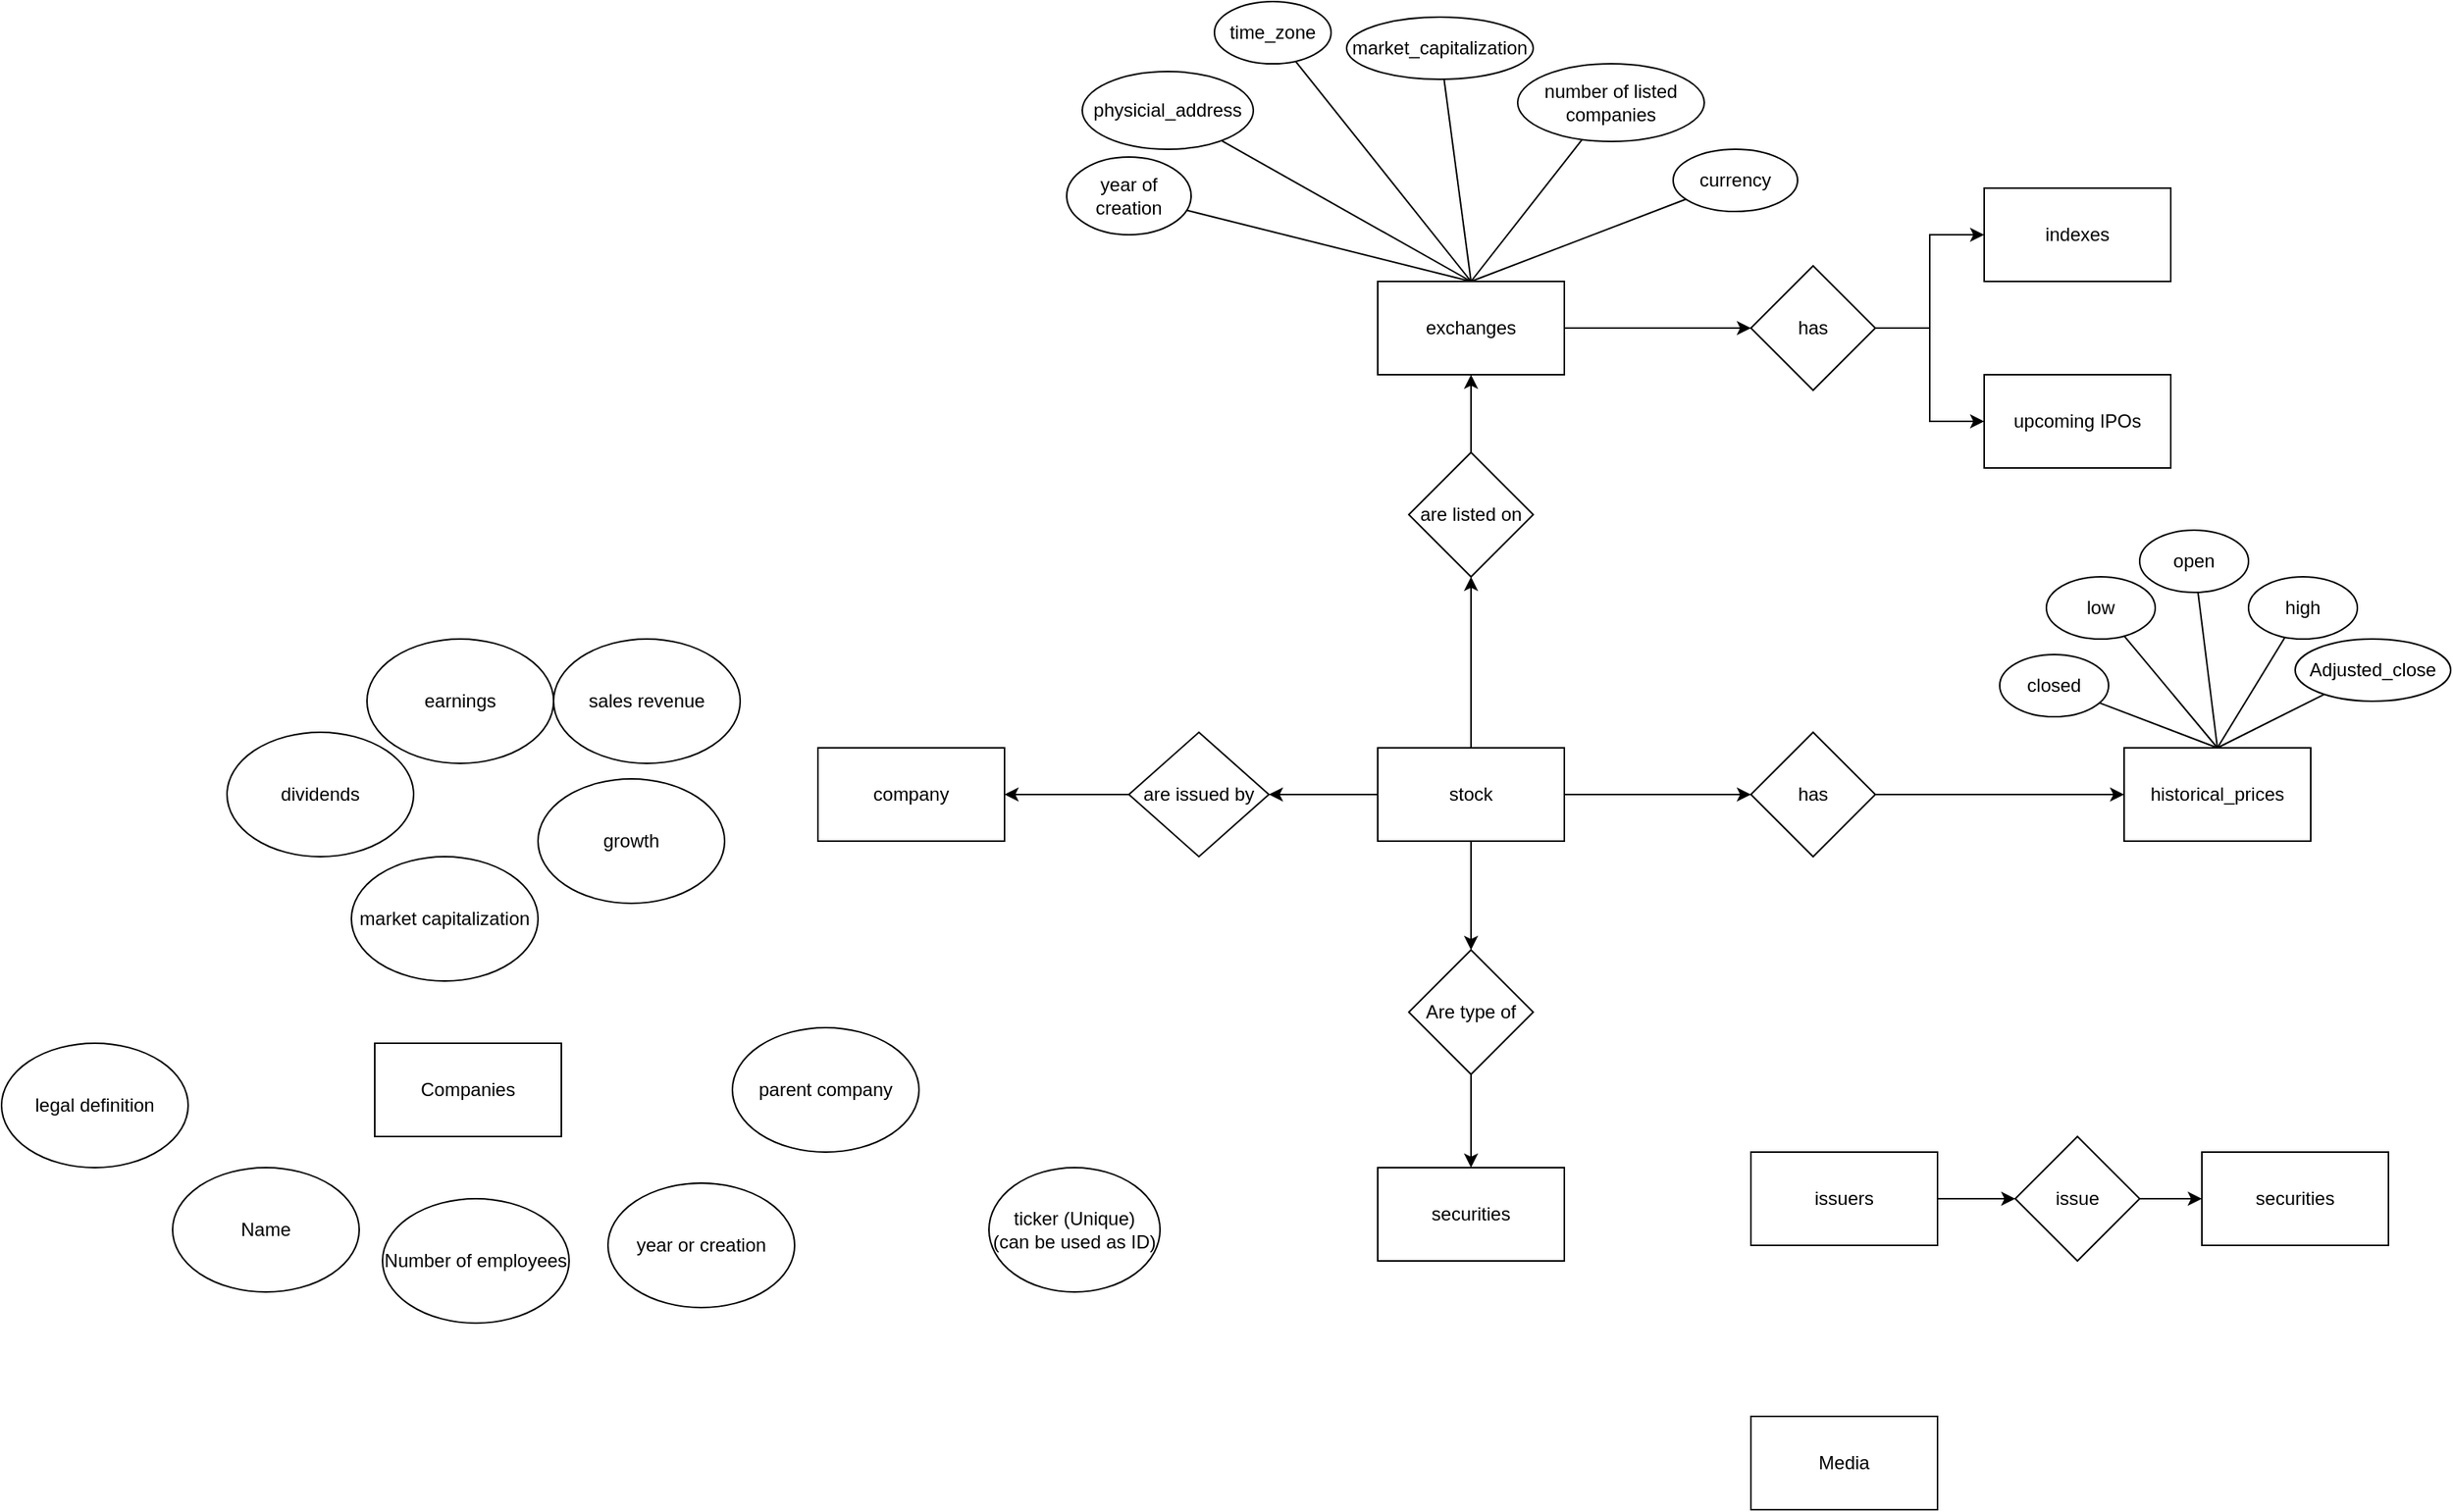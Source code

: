 <mxfile version="16.5.1" type="device"><diagram id="R2lEEEUBdFMjLlhIrx00" name="Page-1"><mxGraphModel dx="3435" dy="1573" grid="1" gridSize="10" guides="1" tooltips="1" connect="1" arrows="1" fold="1" page="1" pageScale="1" pageWidth="850" pageHeight="1100" math="0" shadow="0" extFonts="Permanent Marker^https://fonts.googleapis.com/css?family=Permanent+Marker"><root><mxCell id="0"/><mxCell id="1" parent="0"/><mxCell id="wfD22E9LBwg1Gz34zHIe-21" style="edgeStyle=orthogonalEdgeStyle;rounded=0;orthogonalLoop=1;jettySize=auto;html=1;exitX=1;exitY=0.5;exitDx=0;exitDy=0;entryX=0;entryY=0.5;entryDx=0;entryDy=0;endArrow=classic;endFill=1;" edge="1" parent="1" source="wfD22E9LBwg1Gz34zHIe-1" target="wfD22E9LBwg1Gz34zHIe-20"><mxGeometry relative="1" as="geometry"/></mxCell><mxCell id="wfD22E9LBwg1Gz34zHIe-43" style="edgeStyle=orthogonalEdgeStyle;rounded=0;orthogonalLoop=1;jettySize=auto;html=1;exitX=0.5;exitY=0;exitDx=0;exitDy=0;entryX=0.5;entryY=1;entryDx=0;entryDy=0;startArrow=none;startFill=0;endArrow=classic;endFill=1;" edge="1" parent="1" source="wfD22E9LBwg1Gz34zHIe-1" target="wfD22E9LBwg1Gz34zHIe-41"><mxGeometry relative="1" as="geometry"/></mxCell><mxCell id="wfD22E9LBwg1Gz34zHIe-67" style="edgeStyle=orthogonalEdgeStyle;rounded=0;orthogonalLoop=1;jettySize=auto;html=1;exitX=0;exitY=0.5;exitDx=0;exitDy=0;entryX=1;entryY=0.5;entryDx=0;entryDy=0;startArrow=none;startFill=0;endArrow=classic;endFill=1;" edge="1" parent="1" source="wfD22E9LBwg1Gz34zHIe-1" target="wfD22E9LBwg1Gz34zHIe-66"><mxGeometry relative="1" as="geometry"/></mxCell><mxCell id="wfD22E9LBwg1Gz34zHIe-77" style="edgeStyle=orthogonalEdgeStyle;rounded=0;orthogonalLoop=1;jettySize=auto;html=1;exitX=0.5;exitY=1;exitDx=0;exitDy=0;entryX=0.5;entryY=0;entryDx=0;entryDy=0;startArrow=none;startFill=0;endArrow=classic;endFill=1;" edge="1" parent="1" source="wfD22E9LBwg1Gz34zHIe-1" target="wfD22E9LBwg1Gz34zHIe-76"><mxGeometry relative="1" as="geometry"/></mxCell><mxCell id="wfD22E9LBwg1Gz34zHIe-1" value="stock" style="rounded=0;whiteSpace=wrap;html=1;" vertex="1" parent="1"><mxGeometry x="85" y="560" width="120" height="60" as="geometry"/></mxCell><mxCell id="wfD22E9LBwg1Gz34zHIe-2" value="ticker (Unique)&lt;br&gt;(can be used as ID)" style="ellipse;whiteSpace=wrap;html=1;" vertex="1" parent="1"><mxGeometry x="-165" y="830" width="110" height="80" as="geometry"/></mxCell><mxCell id="wfD22E9LBwg1Gz34zHIe-5" value="Companies" style="rounded=0;whiteSpace=wrap;html=1;" vertex="1" parent="1"><mxGeometry x="-560" y="750" width="120" height="60" as="geometry"/></mxCell><mxCell id="wfD22E9LBwg1Gz34zHIe-7" value="Name" style="ellipse;whiteSpace=wrap;html=1;" vertex="1" parent="1"><mxGeometry x="-690" y="830" width="120" height="80" as="geometry"/></mxCell><mxCell id="wfD22E9LBwg1Gz34zHIe-8" value="Number of employees" style="ellipse;whiteSpace=wrap;html=1;" vertex="1" parent="1"><mxGeometry x="-555" y="850" width="120" height="80" as="geometry"/></mxCell><mxCell id="wfD22E9LBwg1Gz34zHIe-9" value="year or creation" style="ellipse;whiteSpace=wrap;html=1;" vertex="1" parent="1"><mxGeometry x="-410" y="840" width="120" height="80" as="geometry"/></mxCell><mxCell id="wfD22E9LBwg1Gz34zHIe-10" value="parent company" style="ellipse;whiteSpace=wrap;html=1;" vertex="1" parent="1"><mxGeometry x="-330" y="740" width="120" height="80" as="geometry"/></mxCell><mxCell id="wfD22E9LBwg1Gz34zHIe-11" value="legal definition" style="ellipse;whiteSpace=wrap;html=1;" vertex="1" parent="1"><mxGeometry x="-800" y="750" width="120" height="80" as="geometry"/></mxCell><mxCell id="wfD22E9LBwg1Gz34zHIe-12" value="dividends" style="ellipse;whiteSpace=wrap;html=1;" vertex="1" parent="1"><mxGeometry x="-655" y="550" width="120" height="80" as="geometry"/></mxCell><mxCell id="wfD22E9LBwg1Gz34zHIe-13" value="sales revenue" style="ellipse;whiteSpace=wrap;html=1;" vertex="1" parent="1"><mxGeometry x="-445" y="490" width="120" height="80" as="geometry"/></mxCell><mxCell id="wfD22E9LBwg1Gz34zHIe-14" value="growth" style="ellipse;whiteSpace=wrap;html=1;" vertex="1" parent="1"><mxGeometry x="-455" y="580" width="120" height="80" as="geometry"/></mxCell><mxCell id="wfD22E9LBwg1Gz34zHIe-15" value="earnings" style="ellipse;whiteSpace=wrap;html=1;" vertex="1" parent="1"><mxGeometry x="-565" y="490" width="120" height="80" as="geometry"/></mxCell><mxCell id="wfD22E9LBwg1Gz34zHIe-16" value="market capitalization" style="ellipse;whiteSpace=wrap;html=1;" vertex="1" parent="1"><mxGeometry x="-575" y="630" width="120" height="80" as="geometry"/></mxCell><mxCell id="wfD22E9LBwg1Gz34zHIe-18" value="Media" style="rounded=0;whiteSpace=wrap;html=1;" vertex="1" parent="1"><mxGeometry x="325" y="990" width="120" height="60" as="geometry"/></mxCell><mxCell id="wfD22E9LBwg1Gz34zHIe-33" style="edgeStyle=none;rounded=0;orthogonalLoop=1;jettySize=auto;html=1;exitX=0.5;exitY=0;exitDx=0;exitDy=0;endArrow=none;endFill=0;" edge="1" parent="1" source="wfD22E9LBwg1Gz34zHIe-19" target="wfD22E9LBwg1Gz34zHIe-30"><mxGeometry relative="1" as="geometry"/></mxCell><mxCell id="wfD22E9LBwg1Gz34zHIe-34" style="edgeStyle=none;rounded=0;orthogonalLoop=1;jettySize=auto;html=1;exitX=0.5;exitY=0;exitDx=0;exitDy=0;endArrow=none;endFill=0;" edge="1" parent="1" source="wfD22E9LBwg1Gz34zHIe-19" target="wfD22E9LBwg1Gz34zHIe-31"><mxGeometry relative="1" as="geometry"/></mxCell><mxCell id="wfD22E9LBwg1Gz34zHIe-35" style="edgeStyle=none;rounded=0;orthogonalLoop=1;jettySize=auto;html=1;exitX=0.5;exitY=0;exitDx=0;exitDy=0;endArrow=none;endFill=0;" edge="1" parent="1" source="wfD22E9LBwg1Gz34zHIe-19" target="wfD22E9LBwg1Gz34zHIe-28"><mxGeometry relative="1" as="geometry"/></mxCell><mxCell id="wfD22E9LBwg1Gz34zHIe-36" style="edgeStyle=none;rounded=0;orthogonalLoop=1;jettySize=auto;html=1;exitX=0.5;exitY=0;exitDx=0;exitDy=0;endArrow=none;endFill=0;" edge="1" parent="1" source="wfD22E9LBwg1Gz34zHIe-19" target="wfD22E9LBwg1Gz34zHIe-26"><mxGeometry relative="1" as="geometry"/></mxCell><mxCell id="wfD22E9LBwg1Gz34zHIe-37" style="edgeStyle=none;rounded=0;orthogonalLoop=1;jettySize=auto;html=1;exitX=0.5;exitY=0;exitDx=0;exitDy=0;endArrow=none;endFill=0;" edge="1" parent="1" source="wfD22E9LBwg1Gz34zHIe-19" target="wfD22E9LBwg1Gz34zHIe-29"><mxGeometry relative="1" as="geometry"/></mxCell><mxCell id="wfD22E9LBwg1Gz34zHIe-19" value="historical_prices" style="rounded=0;whiteSpace=wrap;html=1;" vertex="1" parent="1"><mxGeometry x="565" y="560" width="120" height="60" as="geometry"/></mxCell><mxCell id="wfD22E9LBwg1Gz34zHIe-22" style="edgeStyle=orthogonalEdgeStyle;rounded=0;orthogonalLoop=1;jettySize=auto;html=1;exitX=1;exitY=0.5;exitDx=0;exitDy=0;entryX=0;entryY=0.5;entryDx=0;entryDy=0;endArrow=classic;endFill=1;" edge="1" parent="1" source="wfD22E9LBwg1Gz34zHIe-20" target="wfD22E9LBwg1Gz34zHIe-19"><mxGeometry relative="1" as="geometry"/></mxCell><mxCell id="wfD22E9LBwg1Gz34zHIe-20" value="has" style="rhombus;whiteSpace=wrap;html=1;" vertex="1" parent="1"><mxGeometry x="325" y="550" width="80" height="80" as="geometry"/></mxCell><mxCell id="wfD22E9LBwg1Gz34zHIe-26" value="high" style="ellipse;whiteSpace=wrap;html=1;" vertex="1" parent="1"><mxGeometry x="645" y="450" width="70" height="40" as="geometry"/></mxCell><mxCell id="wfD22E9LBwg1Gz34zHIe-28" value="open" style="ellipse;whiteSpace=wrap;html=1;" vertex="1" parent="1"><mxGeometry x="575" y="420" width="70" height="40" as="geometry"/></mxCell><mxCell id="wfD22E9LBwg1Gz34zHIe-29" value="Adjusted_close" style="ellipse;whiteSpace=wrap;html=1;" vertex="1" parent="1"><mxGeometry x="675" y="490" width="100" height="40" as="geometry"/></mxCell><mxCell id="wfD22E9LBwg1Gz34zHIe-30" value="low" style="ellipse;whiteSpace=wrap;html=1;" vertex="1" parent="1"><mxGeometry x="515" y="450" width="70" height="40" as="geometry"/></mxCell><mxCell id="wfD22E9LBwg1Gz34zHIe-31" value="closed" style="ellipse;whiteSpace=wrap;html=1;" vertex="1" parent="1"><mxGeometry x="485" y="500" width="70" height="40" as="geometry"/></mxCell><mxCell id="wfD22E9LBwg1Gz34zHIe-46" style="rounded=0;orthogonalLoop=1;jettySize=auto;html=1;exitX=0.5;exitY=0;exitDx=0;exitDy=0;startArrow=none;startFill=0;endArrow=none;endFill=0;" edge="1" parent="1" source="wfD22E9LBwg1Gz34zHIe-40" target="wfD22E9LBwg1Gz34zHIe-45"><mxGeometry relative="1" as="geometry"/></mxCell><mxCell id="wfD22E9LBwg1Gz34zHIe-50" style="edgeStyle=none;rounded=0;orthogonalLoop=1;jettySize=auto;html=1;exitX=0.5;exitY=0;exitDx=0;exitDy=0;startArrow=none;startFill=0;endArrow=none;endFill=0;" edge="1" parent="1" source="wfD22E9LBwg1Gz34zHIe-40" target="wfD22E9LBwg1Gz34zHIe-48"><mxGeometry relative="1" as="geometry"/></mxCell><mxCell id="wfD22E9LBwg1Gz34zHIe-51" style="edgeStyle=none;rounded=0;orthogonalLoop=1;jettySize=auto;html=1;exitX=0.5;exitY=0;exitDx=0;exitDy=0;startArrow=none;startFill=0;endArrow=none;endFill=0;" edge="1" parent="1" source="wfD22E9LBwg1Gz34zHIe-40" target="wfD22E9LBwg1Gz34zHIe-49"><mxGeometry relative="1" as="geometry"/></mxCell><mxCell id="wfD22E9LBwg1Gz34zHIe-52" style="edgeStyle=none;rounded=0;orthogonalLoop=1;jettySize=auto;html=1;exitX=0.5;exitY=0;exitDx=0;exitDy=0;startArrow=none;startFill=0;endArrow=none;endFill=0;" edge="1" parent="1" source="wfD22E9LBwg1Gz34zHIe-40" target="wfD22E9LBwg1Gz34zHIe-47"><mxGeometry relative="1" as="geometry"/></mxCell><mxCell id="wfD22E9LBwg1Gz34zHIe-54" style="edgeStyle=none;rounded=0;orthogonalLoop=1;jettySize=auto;html=1;exitX=0.5;exitY=0;exitDx=0;exitDy=0;startArrow=none;startFill=0;endArrow=none;endFill=0;" edge="1" parent="1" source="wfD22E9LBwg1Gz34zHIe-40" target="wfD22E9LBwg1Gz34zHIe-53"><mxGeometry relative="1" as="geometry"/></mxCell><mxCell id="wfD22E9LBwg1Gz34zHIe-56" style="edgeStyle=none;rounded=0;orthogonalLoop=1;jettySize=auto;html=1;exitX=0.5;exitY=0;exitDx=0;exitDy=0;startArrow=none;startFill=0;endArrow=none;endFill=0;" edge="1" parent="1" source="wfD22E9LBwg1Gz34zHIe-40" target="wfD22E9LBwg1Gz34zHIe-55"><mxGeometry relative="1" as="geometry"/></mxCell><mxCell id="wfD22E9LBwg1Gz34zHIe-59" style="edgeStyle=orthogonalEdgeStyle;rounded=0;orthogonalLoop=1;jettySize=auto;html=1;exitX=1;exitY=0.5;exitDx=0;exitDy=0;entryX=0;entryY=0.5;entryDx=0;entryDy=0;startArrow=none;startFill=0;endArrow=classic;endFill=1;" edge="1" parent="1" source="wfD22E9LBwg1Gz34zHIe-40" target="wfD22E9LBwg1Gz34zHIe-58"><mxGeometry relative="1" as="geometry"/></mxCell><mxCell id="wfD22E9LBwg1Gz34zHIe-40" value="exchanges" style="rounded=0;whiteSpace=wrap;html=1;" vertex="1" parent="1"><mxGeometry x="85" y="260" width="120" height="60" as="geometry"/></mxCell><mxCell id="wfD22E9LBwg1Gz34zHIe-44" style="edgeStyle=orthogonalEdgeStyle;rounded=0;orthogonalLoop=1;jettySize=auto;html=1;exitX=0.5;exitY=0;exitDx=0;exitDy=0;entryX=0.5;entryY=1;entryDx=0;entryDy=0;startArrow=none;startFill=0;endArrow=classic;endFill=1;" edge="1" parent="1" source="wfD22E9LBwg1Gz34zHIe-41" target="wfD22E9LBwg1Gz34zHIe-40"><mxGeometry relative="1" as="geometry"/></mxCell><mxCell id="wfD22E9LBwg1Gz34zHIe-41" value="are listed on" style="rhombus;whiteSpace=wrap;html=1;" vertex="1" parent="1"><mxGeometry x="105" y="370" width="80" height="80" as="geometry"/></mxCell><mxCell id="wfD22E9LBwg1Gz34zHIe-45" value="time_zone" style="ellipse;whiteSpace=wrap;html=1;" vertex="1" parent="1"><mxGeometry x="-20" y="80" width="75" height="40" as="geometry"/></mxCell><mxCell id="wfD22E9LBwg1Gz34zHIe-47" value="currency" style="ellipse;whiteSpace=wrap;html=1;" vertex="1" parent="1"><mxGeometry x="275" y="175" width="80" height="40" as="geometry"/></mxCell><mxCell id="wfD22E9LBwg1Gz34zHIe-48" value="market_capitalization" style="ellipse;whiteSpace=wrap;html=1;" vertex="1" parent="1"><mxGeometry x="65" y="90" width="120" height="40" as="geometry"/></mxCell><mxCell id="wfD22E9LBwg1Gz34zHIe-49" value="number of listed companies" style="ellipse;whiteSpace=wrap;html=1;" vertex="1" parent="1"><mxGeometry x="175" y="120" width="120" height="50" as="geometry"/></mxCell><mxCell id="wfD22E9LBwg1Gz34zHIe-53" value="physicial_address" style="ellipse;whiteSpace=wrap;html=1;" vertex="1" parent="1"><mxGeometry x="-105" y="125" width="110" height="50" as="geometry"/></mxCell><mxCell id="wfD22E9LBwg1Gz34zHIe-55" value="year of creation" style="ellipse;whiteSpace=wrap;html=1;" vertex="1" parent="1"><mxGeometry x="-115" y="180" width="80" height="50" as="geometry"/></mxCell><mxCell id="wfD22E9LBwg1Gz34zHIe-57" value="indexes" style="rounded=0;whiteSpace=wrap;html=1;" vertex="1" parent="1"><mxGeometry x="475" y="200" width="120" height="60" as="geometry"/></mxCell><mxCell id="wfD22E9LBwg1Gz34zHIe-61" style="edgeStyle=orthogonalEdgeStyle;rounded=0;orthogonalLoop=1;jettySize=auto;html=1;exitX=1;exitY=0.5;exitDx=0;exitDy=0;entryX=0;entryY=0.5;entryDx=0;entryDy=0;startArrow=none;startFill=0;endArrow=classic;endFill=1;" edge="1" parent="1" source="wfD22E9LBwg1Gz34zHIe-58" target="wfD22E9LBwg1Gz34zHIe-57"><mxGeometry relative="1" as="geometry"/></mxCell><mxCell id="wfD22E9LBwg1Gz34zHIe-63" style="edgeStyle=orthogonalEdgeStyle;rounded=0;orthogonalLoop=1;jettySize=auto;html=1;exitX=1;exitY=0.5;exitDx=0;exitDy=0;entryX=0;entryY=0.5;entryDx=0;entryDy=0;startArrow=none;startFill=0;endArrow=classic;endFill=1;" edge="1" parent="1" source="wfD22E9LBwg1Gz34zHIe-58" target="wfD22E9LBwg1Gz34zHIe-62"><mxGeometry relative="1" as="geometry"/></mxCell><mxCell id="wfD22E9LBwg1Gz34zHIe-58" value="has" style="rhombus;whiteSpace=wrap;html=1;" vertex="1" parent="1"><mxGeometry x="325" y="250" width="80" height="80" as="geometry"/></mxCell><mxCell id="wfD22E9LBwg1Gz34zHIe-62" value="upcoming IPOs" style="rounded=0;whiteSpace=wrap;html=1;" vertex="1" parent="1"><mxGeometry x="475" y="320" width="120" height="60" as="geometry"/></mxCell><mxCell id="wfD22E9LBwg1Gz34zHIe-64" value="company" style="rounded=0;whiteSpace=wrap;html=1;" vertex="1" parent="1"><mxGeometry x="-275" y="560" width="120" height="60" as="geometry"/></mxCell><mxCell id="wfD22E9LBwg1Gz34zHIe-68" style="edgeStyle=orthogonalEdgeStyle;rounded=0;orthogonalLoop=1;jettySize=auto;html=1;exitX=0;exitY=0.5;exitDx=0;exitDy=0;entryX=1;entryY=0.5;entryDx=0;entryDy=0;startArrow=none;startFill=0;endArrow=classic;endFill=1;" edge="1" parent="1" source="wfD22E9LBwg1Gz34zHIe-66" target="wfD22E9LBwg1Gz34zHIe-64"><mxGeometry relative="1" as="geometry"/></mxCell><mxCell id="wfD22E9LBwg1Gz34zHIe-66" value="are issued by" style="rhombus;whiteSpace=wrap;html=1;" vertex="1" parent="1"><mxGeometry x="-75" y="550" width="90" height="80" as="geometry"/></mxCell><mxCell id="wfD22E9LBwg1Gz34zHIe-69" value="securities" style="rounded=0;whiteSpace=wrap;html=1;" vertex="1" parent="1"><mxGeometry x="615" y="820" width="120" height="60" as="geometry"/></mxCell><mxCell id="wfD22E9LBwg1Gz34zHIe-72" style="edgeStyle=orthogonalEdgeStyle;rounded=0;orthogonalLoop=1;jettySize=auto;html=1;exitX=1;exitY=0.5;exitDx=0;exitDy=0;entryX=0;entryY=0.5;entryDx=0;entryDy=0;startArrow=none;startFill=0;endArrow=classic;endFill=1;" edge="1" parent="1" source="wfD22E9LBwg1Gz34zHIe-70" target="wfD22E9LBwg1Gz34zHIe-71"><mxGeometry relative="1" as="geometry"/></mxCell><mxCell id="wfD22E9LBwg1Gz34zHIe-70" value="issuers" style="rounded=0;whiteSpace=wrap;html=1;" vertex="1" parent="1"><mxGeometry x="325" y="820" width="120" height="60" as="geometry"/></mxCell><mxCell id="wfD22E9LBwg1Gz34zHIe-73" style="edgeStyle=orthogonalEdgeStyle;rounded=0;orthogonalLoop=1;jettySize=auto;html=1;exitX=1;exitY=0.5;exitDx=0;exitDy=0;entryX=0;entryY=0.5;entryDx=0;entryDy=0;startArrow=none;startFill=0;endArrow=classic;endFill=1;" edge="1" parent="1" source="wfD22E9LBwg1Gz34zHIe-71" target="wfD22E9LBwg1Gz34zHIe-69"><mxGeometry relative="1" as="geometry"/></mxCell><mxCell id="wfD22E9LBwg1Gz34zHIe-71" value="issue" style="rhombus;whiteSpace=wrap;html=1;" vertex="1" parent="1"><mxGeometry x="495" y="810" width="80" height="80" as="geometry"/></mxCell><mxCell id="wfD22E9LBwg1Gz34zHIe-75" value="securities" style="rounded=0;whiteSpace=wrap;html=1;" vertex="1" parent="1"><mxGeometry x="85" y="830" width="120" height="60" as="geometry"/></mxCell><mxCell id="wfD22E9LBwg1Gz34zHIe-78" style="edgeStyle=orthogonalEdgeStyle;rounded=0;orthogonalLoop=1;jettySize=auto;html=1;exitX=0.5;exitY=1;exitDx=0;exitDy=0;entryX=0.5;entryY=0;entryDx=0;entryDy=0;startArrow=none;startFill=0;endArrow=classic;endFill=1;" edge="1" parent="1" source="wfD22E9LBwg1Gz34zHIe-76" target="wfD22E9LBwg1Gz34zHIe-75"><mxGeometry relative="1" as="geometry"/></mxCell><mxCell id="wfD22E9LBwg1Gz34zHIe-76" value="Are type of" style="rhombus;whiteSpace=wrap;html=1;" vertex="1" parent="1"><mxGeometry x="105" y="690" width="80" height="80" as="geometry"/></mxCell></root></mxGraphModel></diagram></mxfile>